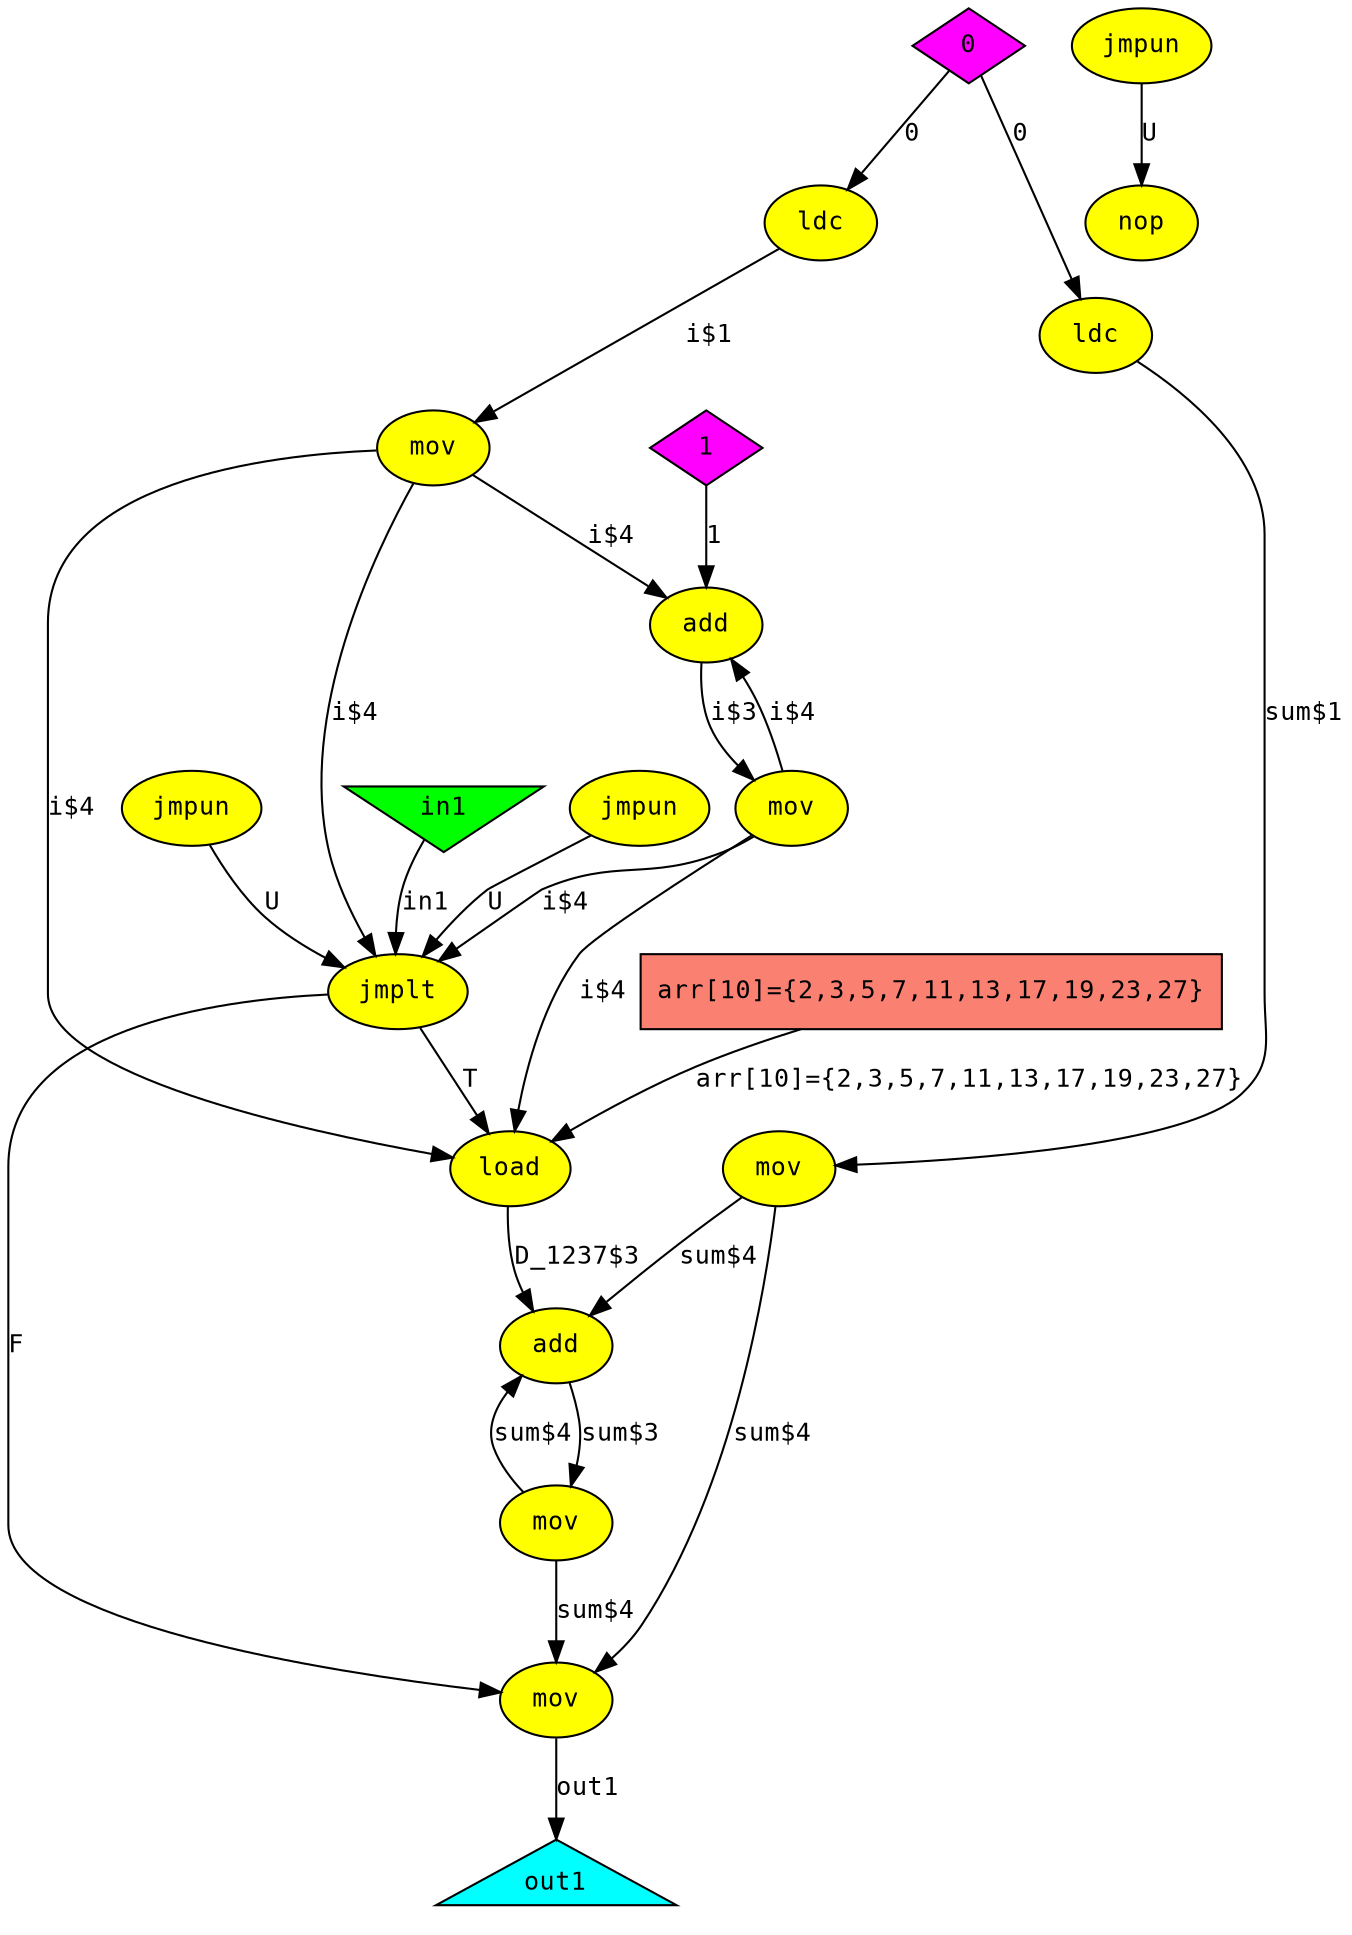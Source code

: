 digraph arraysum
{
  graph [rankdir="TB", nodesep = "0.175"];
  node [fontname="Courier", fontsize="12", style="filled"];
  edge [fontname="Courier", fontsize="12"];

  add_6  [label="add", ntype="operation", argix="-1", dataspec="na", bb="2", shape="ellipse", fillcolor="yellow"];
  add_7  [label="add", ntype="operation", argix="-1", dataspec="na", bb="2", shape="ellipse", fillcolor="yellow"];
  arr  [label="arr[10]={2,3,5,7,11,13,17,19,23,27}", ntype="hwelem", argix="-1", dataspec="s32", bb="-1", shape="box", fillcolor="salmon"];
  cnst0  [label="0", ntype="constant", argix="-1", dataspec="s32", bb="-1", shape="diamond", fillcolor="magenta"];
  cnst1  [label="1", ntype="constant", argix="-1", dataspec="s32", bb="-1", shape="diamond", fillcolor="magenta"];
  in1  [label="in1", ntype="invar", argix="0", dataspec="s32", bb="-1", shape="invtriangle", fillcolor="green"];
  jmplt_11  [label="jmplt", ntype="operation", argix="-1", dataspec="na", bb="3", shape="ellipse", fillcolor="yellow"];
  jmpun_10  [label="jmpun", ntype="operation", argix="-1", dataspec="na", bb="2", shape="ellipse", fillcolor="yellow"];
  jmpun_13  [label="jmpun", ntype="operation", argix="-1", dataspec="na", bb="4", shape="ellipse", fillcolor="yellow"];
  jmpun_4  [label="jmpun", ntype="operation", argix="-1", dataspec="na", bb="1", shape="ellipse", fillcolor="yellow"];
  ldc_0  [label="ldc", ntype="operation", argix="-1", dataspec="na", bb="1", shape="ellipse", fillcolor="yellow"];
  ldc_1  [label="ldc", ntype="operation", argix="-1", dataspec="na", bb="1", shape="ellipse", fillcolor="yellow"];
  load_5  [label="load", ntype="operation", argix="-1", dataspec="na", bb="2", shape="ellipse", fillcolor="yellow"];
  mov_12  [label="mov", ntype="operation", argix="-1", dataspec="na", bb="4", shape="ellipse", fillcolor="yellow"];
  mov_2  [label="mov", ntype="operation", argix="-1", dataspec="na", bb="1", shape="ellipse", fillcolor="yellow"];
  mov_3  [label="mov", ntype="operation", argix="-1", dataspec="na", bb="1", shape="ellipse", fillcolor="yellow"];
  mov_8  [label="mov", ntype="operation", argix="-1", dataspec="na", bb="2", shape="ellipse", fillcolor="yellow"];
  mov_9  [label="mov", ntype="operation", argix="-1", dataspec="na", bb="2", shape="ellipse", fillcolor="yellow"];
  nop_14  [label="nop", ntype="operation", argix="-1", dataspec="na", bb="5", shape="ellipse", fillcolor="yellow"];
  out1  [label="out1", ntype="outvar", argix="0", dataspec="s32", bb="-1", shape="triangle", fillcolor="cyan"];

  add_6 -> mov_9  [label="sum$3", etype="D", vtype="localvar", order="1", argix="2", dataspec="s32"];
  add_7 -> mov_8  [label="i$3", etype="D", vtype="localvar", order="1", argix="2", dataspec="s32"];
  arr -> load_5  [label="arr[10]={2,3,5,7,11,13,17,19,23,27}", etype="D", vtype="globalvar", order="1", argix="-1", dataspec="s32"];
  cnst0 -> ldc_0  [label="0", etype="D", vtype="globalvar", order="1", argix="-1", dataspec="s32"];
  cnst0 -> ldc_1  [label="0", etype="D", vtype="globalvar", order="1", argix="-1", dataspec="s32"];
  cnst1 -> add_7  [label="1", etype="D", vtype="globalvar", order="2", argix="-1", dataspec="s32"];
  in1 -> jmplt_11  [label="in1", etype="D", vtype="inarg", order="2", argix="-1", dataspec="s32"];
  jmplt_11 -> load_5  [label="T", etype="T", order="1", argix="-1", dataspec="u1"];
  jmplt_11 -> mov_12  [label="F", etype="F", order="2", argix="-1", dataspec="u1"];
  jmpun_10 -> jmplt_11  [label="U", etype="U", order="1", argix="-1", dataspec="u1"];
  jmpun_13 -> nop_14  [label="U", etype="U", order="1", argix="-1", dataspec="u1"];
  jmpun_4 -> jmplt_11  [label="U", etype="U", order="1", argix="-1", dataspec="u1"];
  ldc_0 -> mov_3  [label="sum$1", etype="D", vtype="localvar", order="1", argix="1", dataspec="s32"];
  ldc_1 -> mov_2  [label="i$1", etype="D", vtype="localvar", order="1", argix="1", dataspec="s32"];
  load_5 -> add_6  [label="D_1237$3", etype="D", vtype="localvar", order="1", argix="-1", dataspec="s32"];
  mov_12 -> out1  [label="out1", etype="D", vtype="outarg", order="1", argix="-1", dataspec="s32"];
  mov_2 -> add_7  [label="i$4", etype="D", vtype="localvar", order="1", argix="-1", dataspec="s32"];
  mov_2 -> jmplt_11  [label="i$4", etype="D", vtype="localvar", order="1", argix="-1", dataspec="s32"];
  mov_2 -> load_5  [label="i$4", etype="D", vtype="localvar", order="2", argix="-1", dataspec="s32"];
  mov_3 -> add_6  [label="sum$4", etype="D", vtype="localvar", order="2", argix="-1", dataspec="s32"];
  mov_3 -> mov_12  [label="sum$4", etype="D", vtype="localvar", order="1", argix="-1", dataspec="s32"];
  mov_8 -> add_7  [label="i$4", etype="D", vtype="localvar", order="1", argix="-1", dataspec="s32"];
  mov_8 -> jmplt_11  [label="i$4", etype="D", vtype="localvar", order="1", argix="-1", dataspec="s32"];
  mov_8 -> load_5  [label="i$4", etype="D", vtype="localvar", order="2", argix="-1", dataspec="s32"];
  mov_9 -> add_6  [label="sum$4", etype="D", vtype="localvar", order="2", argix="-1", dataspec="s32"];
  mov_9 -> mov_12  [label="sum$4", etype="D", vtype="localvar", order="1", argix="-1", dataspec="s32"];

}
